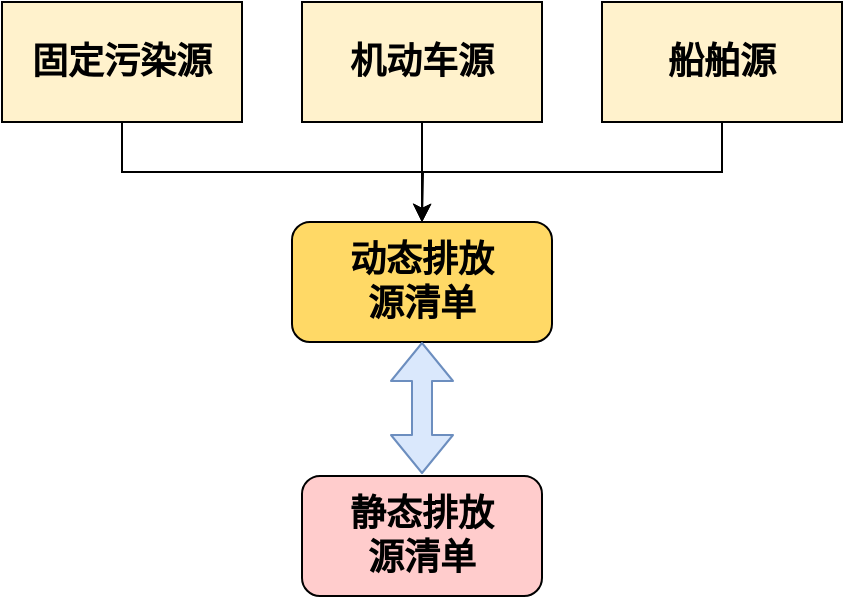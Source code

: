 <mxfile version="13.10.3" type="github">
  <diagram id="FWDDS4uIH9WHmz4bbvrP" name="Page-1">
    <mxGraphModel dx="868" dy="425" grid="1" gridSize="10" guides="1" tooltips="1" connect="1" arrows="1" fold="1" page="1" pageScale="1" pageWidth="1169" pageHeight="827" math="0" shadow="0">
      <root>
        <mxCell id="0" />
        <mxCell id="1" parent="0" />
        <mxCell id="DmevM6awyIpqmhx9vNC1-2" value="&lt;font style=&quot;font-size: 18px&quot;&gt;&lt;b&gt;动态&lt;/b&gt;&lt;b&gt;排放&lt;br&gt;源清单&lt;/b&gt;&lt;b&gt;&lt;br&gt;&lt;/b&gt;&lt;/font&gt;" style="rounded=1;whiteSpace=wrap;html=1;fillColor=#FFD966;" vertex="1" parent="1">
          <mxGeometry x="335" y="420" width="130" height="60" as="geometry" />
        </mxCell>
        <mxCell id="DmevM6awyIpqmhx9vNC1-3" style="edgeStyle=orthogonalEdgeStyle;rounded=0;orthogonalLoop=1;jettySize=auto;html=1;exitX=0.5;exitY=1;exitDx=0;exitDy=0;entryX=0.5;entryY=0;entryDx=0;entryDy=0;" edge="1" parent="1" source="DmevM6awyIpqmhx9vNC1-4" target="DmevM6awyIpqmhx9vNC1-2">
          <mxGeometry relative="1" as="geometry" />
        </mxCell>
        <mxCell id="DmevM6awyIpqmhx9vNC1-4" value="&lt;b&gt;&lt;font style=&quot;font-size: 18px&quot;&gt;固定污染源&lt;/font&gt;&lt;/b&gt;" style="rounded=0;whiteSpace=wrap;html=1;fillColor=#fff2cc;" vertex="1" parent="1">
          <mxGeometry x="190" y="310" width="120" height="60" as="geometry" />
        </mxCell>
        <mxCell id="DmevM6awyIpqmhx9vNC1-5" style="edgeStyle=orthogonalEdgeStyle;rounded=0;orthogonalLoop=1;jettySize=auto;html=1;exitX=0.5;exitY=1;exitDx=0;exitDy=0;" edge="1" parent="1" source="DmevM6awyIpqmhx9vNC1-6">
          <mxGeometry relative="1" as="geometry">
            <mxPoint x="400" y="420" as="targetPoint" />
          </mxGeometry>
        </mxCell>
        <mxCell id="DmevM6awyIpqmhx9vNC1-6" value="&lt;font style=&quot;font-size: 18px&quot;&gt;&lt;b&gt;机动车源&lt;/b&gt;&lt;/font&gt;" style="rounded=0;whiteSpace=wrap;html=1;fillColor=#fff2cc;" vertex="1" parent="1">
          <mxGeometry x="340" y="310" width="120" height="60" as="geometry" />
        </mxCell>
        <mxCell id="DmevM6awyIpqmhx9vNC1-7" style="edgeStyle=orthogonalEdgeStyle;rounded=0;orthogonalLoop=1;jettySize=auto;html=1;exitX=0.5;exitY=1;exitDx=0;exitDy=0;" edge="1" parent="1" source="DmevM6awyIpqmhx9vNC1-8">
          <mxGeometry relative="1" as="geometry">
            <mxPoint x="400" y="420" as="targetPoint" />
          </mxGeometry>
        </mxCell>
        <mxCell id="DmevM6awyIpqmhx9vNC1-8" value="&lt;font style=&quot;font-size: 18px&quot;&gt;&lt;b&gt;船舶源&lt;/b&gt;&lt;/font&gt;" style="rounded=0;whiteSpace=wrap;html=1;fillColor=#fff2cc;" vertex="1" parent="1">
          <mxGeometry x="490" y="310" width="120" height="60" as="geometry" />
        </mxCell>
        <mxCell id="DmevM6awyIpqmhx9vNC1-9" value="&lt;font style=&quot;font-size: 18px&quot;&gt;&lt;b&gt;静态排放&lt;br&gt;源清单&lt;/b&gt;&lt;/font&gt;" style="rounded=1;whiteSpace=wrap;html=1;fillColor=#FFCCCC;" vertex="1" parent="1">
          <mxGeometry x="340" y="547" width="120" height="60" as="geometry" />
        </mxCell>
        <mxCell id="DmevM6awyIpqmhx9vNC1-11" value="" style="shape=flexArrow;endArrow=classic;startArrow=classic;html=1;fillColor=#dae8fc;strokeColor=#6c8ebf;" edge="1" parent="1">
          <mxGeometry width="50" height="50" relative="1" as="geometry">
            <mxPoint x="400" y="546" as="sourcePoint" />
            <mxPoint x="400" y="480" as="targetPoint" />
          </mxGeometry>
        </mxCell>
      </root>
    </mxGraphModel>
  </diagram>
</mxfile>
